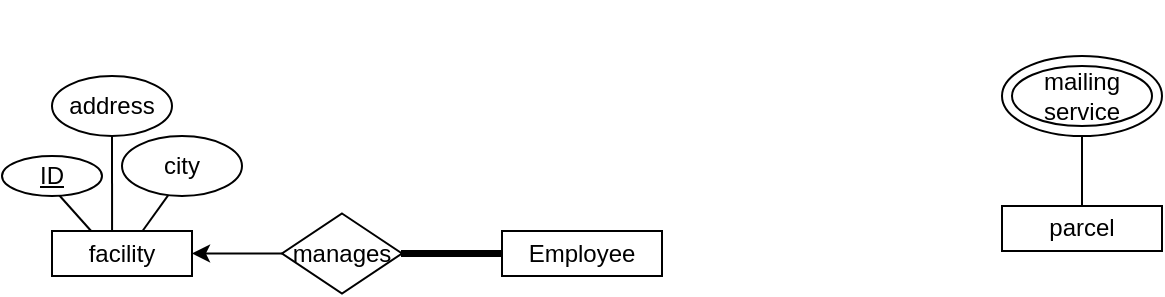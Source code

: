 <mxfile version="22.1.21" type="github">
  <diagram id="R2lEEEUBdFMjLlhIrx00" name="Page-1">
    <mxGraphModel dx="751" dy="1802" grid="1" gridSize="10" guides="1" tooltips="1" connect="1" arrows="1" fold="1" page="1" pageScale="1" pageWidth="850" pageHeight="1100" math="0" shadow="0" extFonts="Permanent Marker^https://fonts.googleapis.com/css?family=Permanent+Marker">
      <root>
        <mxCell id="0" />
        <mxCell id="1" parent="0" />
        <mxCell id="YEW_lpGFMfUZtuyLqXXi-4" style="rounded=0;orthogonalLoop=1;jettySize=auto;html=1;elbow=vertical;exitX=0.286;exitY=0.022;exitDx=0;exitDy=0;exitPerimeter=0;" edge="1" parent="1" source="YEW_lpGFMfUZtuyLqXXi-46">
          <mxGeometry relative="1" as="geometry">
            <mxPoint x="50" y="-790" as="targetPoint" />
            <mxPoint x="73" y="-762" as="sourcePoint" />
          </mxGeometry>
        </mxCell>
        <mxCell id="YEW_lpGFMfUZtuyLqXXi-7" style="edgeStyle=none;rounded=0;orthogonalLoop=1;jettySize=auto;html=1;exitX=0.75;exitY=0;exitDx=0;exitDy=0;" edge="1" parent="1">
          <mxGeometry relative="1" as="geometry">
            <mxPoint x="290" y="-870" as="sourcePoint" />
            <mxPoint x="290" y="-870" as="targetPoint" />
          </mxGeometry>
        </mxCell>
        <mxCell id="YEW_lpGFMfUZtuyLqXXi-17" style="edgeStyle=none;rounded=0;orthogonalLoop=1;jettySize=auto;html=1;exitX=0.429;exitY=0.111;exitDx=0;exitDy=0;exitPerimeter=0;" edge="1" parent="1" source="YEW_lpGFMfUZtuyLqXXi-46">
          <mxGeometry relative="1" as="geometry">
            <mxPoint x="85" y="-820" as="targetPoint" />
            <mxPoint x="90" y="-762.5" as="sourcePoint" />
          </mxGeometry>
        </mxCell>
        <mxCell id="YEW_lpGFMfUZtuyLqXXi-18" style="edgeStyle=none;rounded=0;orthogonalLoop=1;jettySize=auto;html=1;exitX=0.635;exitY=0.051;exitDx=0;exitDy=0;exitPerimeter=0;" edge="1" parent="1" source="YEW_lpGFMfUZtuyLqXXi-46">
          <mxGeometry relative="1" as="geometry">
            <mxPoint x="120" y="-790" as="targetPoint" />
            <mxPoint x="107.5" y="-762.5" as="sourcePoint" />
          </mxGeometry>
        </mxCell>
        <mxCell id="YEW_lpGFMfUZtuyLqXXi-9" style="edgeStyle=none;rounded=0;orthogonalLoop=1;jettySize=auto;html=1;exitX=0.5;exitY=0;exitDx=0;exitDy=0;" edge="1" parent="1">
          <mxGeometry relative="1" as="geometry">
            <mxPoint x="260" y="-870" as="sourcePoint" />
            <mxPoint x="260" y="-870" as="targetPoint" />
          </mxGeometry>
        </mxCell>
        <mxCell id="YEW_lpGFMfUZtuyLqXXi-10" value="&lt;u&gt;ID&lt;/u&gt;" style="ellipse;whiteSpace=wrap;html=1;" vertex="1" parent="1">
          <mxGeometry x="30" y="-800" width="50" height="20" as="geometry" />
        </mxCell>
        <mxCell id="YEW_lpGFMfUZtuyLqXXi-15" style="edgeStyle=none;rounded=0;orthogonalLoop=1;jettySize=auto;html=1;entryX=1;entryY=0.5;entryDx=0;entryDy=0;" edge="1" parent="1" source="YEW_lpGFMfUZtuyLqXXi-10" target="YEW_lpGFMfUZtuyLqXXi-10">
          <mxGeometry relative="1" as="geometry" />
        </mxCell>
        <mxCell id="YEW_lpGFMfUZtuyLqXXi-19" value="city" style="ellipse;whiteSpace=wrap;html=1;" vertex="1" parent="1">
          <mxGeometry x="90" y="-810" width="60" height="30" as="geometry" />
        </mxCell>
        <mxCell id="YEW_lpGFMfUZtuyLqXXi-20" value="address" style="ellipse;whiteSpace=wrap;html=1;" vertex="1" parent="1">
          <mxGeometry x="55" y="-840" width="60" height="30" as="geometry" />
        </mxCell>
        <mxCell id="YEW_lpGFMfUZtuyLqXXi-25" value="" style="whiteSpace=fill;html=1;fillColor=#000000;strokeColor=#000000;" vertex="1" parent="1">
          <mxGeometry x="230" y="-752.5" width="50" height="2.5" as="geometry" />
        </mxCell>
        <mxCell id="YEW_lpGFMfUZtuyLqXXi-30" style="edgeStyle=none;rounded=0;orthogonalLoop=1;jettySize=auto;html=1;exitX=0.5;exitY=0;exitDx=0;exitDy=0;" edge="1" parent="1" source="YEW_lpGFMfUZtuyLqXXi-25" target="YEW_lpGFMfUZtuyLqXXi-25">
          <mxGeometry relative="1" as="geometry" />
        </mxCell>
        <mxCell id="YEW_lpGFMfUZtuyLqXXi-31" value="Employee" style="whiteSpace=wrap;html=1;" vertex="1" parent="1">
          <mxGeometry x="280" y="-762.5" width="80" height="22.5" as="geometry" />
        </mxCell>
        <mxCell id="YEW_lpGFMfUZtuyLqXXi-35" style="edgeStyle=none;rounded=0;orthogonalLoop=1;jettySize=auto;html=1;exitX=1;exitY=0.5;exitDx=0;exitDy=0;" edge="1" parent="1" source="YEW_lpGFMfUZtuyLqXXi-23">
          <mxGeometry relative="1" as="geometry">
            <mxPoint x="200" y="-751" as="targetPoint" />
          </mxGeometry>
        </mxCell>
        <mxCell id="YEW_lpGFMfUZtuyLqXXi-45" style="edgeStyle=none;rounded=0;orthogonalLoop=1;jettySize=auto;html=1;exitX=0;exitY=0.5;exitDx=0;exitDy=0;entryX=1;entryY=0.5;entryDx=0;entryDy=0;" edge="1" parent="1" source="YEW_lpGFMfUZtuyLqXXi-23" target="YEW_lpGFMfUZtuyLqXXi-46">
          <mxGeometry relative="1" as="geometry">
            <mxPoint x="140" y="-751" as="targetPoint" />
          </mxGeometry>
        </mxCell>
        <mxCell id="YEW_lpGFMfUZtuyLqXXi-23" value="manages" style="rhombus;whiteSpace=wrap;html=1;" vertex="1" parent="1">
          <mxGeometry x="170" y="-771.25" width="60" height="40" as="geometry" />
        </mxCell>
        <mxCell id="YEW_lpGFMfUZtuyLqXXi-46" value="facility" style="whiteSpace=wrap;html=1;" vertex="1" parent="1">
          <mxGeometry x="55" y="-762.5" width="70" height="22.5" as="geometry" />
        </mxCell>
        <mxCell id="YEW_lpGFMfUZtuyLqXXi-50" style="edgeStyle=none;rounded=0;orthogonalLoop=1;jettySize=auto;html=1;" edge="1" parent="1" source="YEW_lpGFMfUZtuyLqXXi-47">
          <mxGeometry relative="1" as="geometry">
            <mxPoint x="570" y="-820" as="targetPoint" />
          </mxGeometry>
        </mxCell>
        <mxCell id="YEW_lpGFMfUZtuyLqXXi-47" value="parcel" style="whiteSpace=wrap;html=1;" vertex="1" parent="1">
          <mxGeometry x="530" y="-775" width="80" height="22.5" as="geometry" />
        </mxCell>
        <mxCell id="YEW_lpGFMfUZtuyLqXXi-52" value="" style="ellipse;whiteSpace=wrap;html=1;" vertex="1" parent="1">
          <mxGeometry x="530" y="-850" width="80" height="40" as="geometry" />
        </mxCell>
        <mxCell id="YEW_lpGFMfUZtuyLqXXi-53" value="mailing service" style="ellipse;whiteSpace=wrap;html=1;" vertex="1" parent="1">
          <mxGeometry x="535" y="-845" width="70" height="30" as="geometry" />
        </mxCell>
      </root>
    </mxGraphModel>
  </diagram>
</mxfile>
